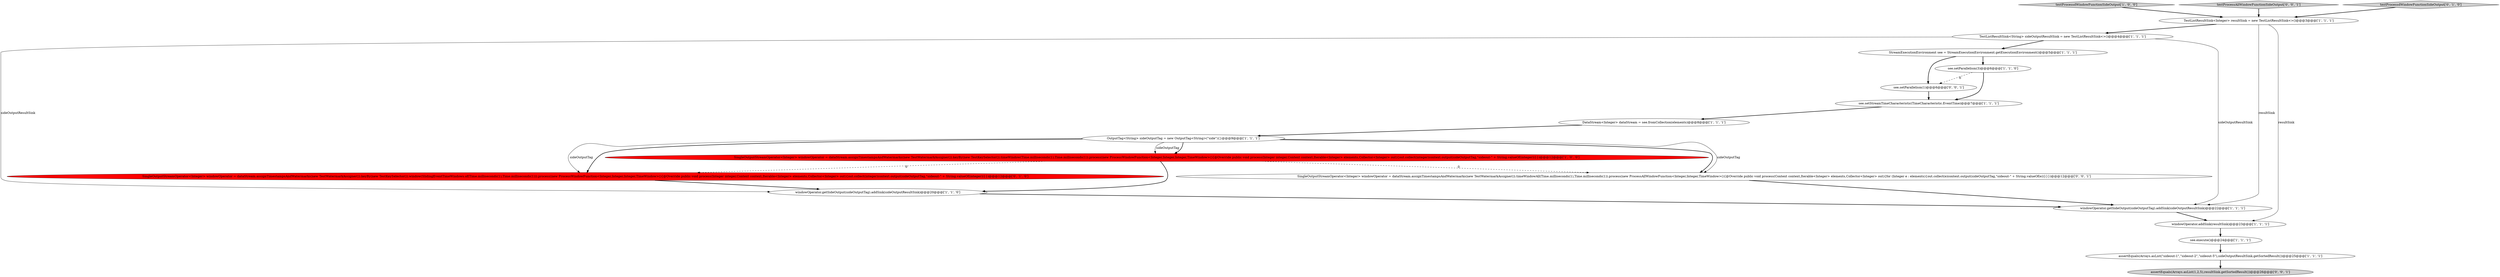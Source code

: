 digraph {
7 [style = filled, label = "windowOperator.getSideOutput(sideOutputTag).addSink(sideOutputResultSink)@@@20@@@['1', '1', '0']", fillcolor = white, shape = ellipse image = "AAA0AAABBB1BBB"];
11 [style = filled, label = "see.setParallelism(3)@@@6@@@['1', '1', '0']", fillcolor = white, shape = ellipse image = "AAA0AAABBB1BBB"];
1 [style = filled, label = "windowOperator.getSideOutput(sideOutputTag).addSink(sideOutputResultSink)@@@22@@@['1', '1', '1']", fillcolor = white, shape = ellipse image = "AAA0AAABBB1BBB"];
3 [style = filled, label = "assertEquals(Arrays.asList(\"sideout-1\",\"sideout-2\",\"sideout-5\"),sideOutputResultSink.getSortedResult())@@@25@@@['1', '1', '1']", fillcolor = white, shape = ellipse image = "AAA0AAABBB1BBB"];
13 [style = filled, label = "testProcessdWindowFunctionSideOutput['1', '0', '0']", fillcolor = lightgray, shape = diamond image = "AAA0AAABBB1BBB"];
10 [style = filled, label = "see.execute()@@@24@@@['1', '1', '1']", fillcolor = white, shape = ellipse image = "AAA0AAABBB1BBB"];
12 [style = filled, label = "DataStream<Integer> dataStream = see.fromCollection(elements)@@@8@@@['1', '1', '1']", fillcolor = white, shape = ellipse image = "AAA0AAABBB1BBB"];
18 [style = filled, label = "SingleOutputStreamOperator<Integer> windowOperator = dataStream.assignTimestampsAndWatermarks(new TestWatermarkAssigner()).timeWindowAll(Time.milliseconds(1),Time.milliseconds(1)).process(new ProcessAllWindowFunction<Integer,Integer,TimeWindow>(){@Override public void process(Context context,Iterable<Integer> elements,Collector<Integer> out){for (Integer e : elements){out.collect(e)context.output(sideOutputTag,\"sideout-\" + String.valueOf(e))}}})@@@12@@@['0', '0', '1']", fillcolor = white, shape = ellipse image = "AAA0AAABBB3BBB"];
19 [style = filled, label = "testProcessAllWindowFunctionSideOutput['0', '0', '1']", fillcolor = lightgray, shape = diamond image = "AAA0AAABBB3BBB"];
0 [style = filled, label = "TestListResultSink<String> sideOutputResultSink = new TestListResultSink<>()@@@4@@@['1', '1', '1']", fillcolor = white, shape = ellipse image = "AAA0AAABBB1BBB"];
4 [style = filled, label = "see.setStreamTimeCharacteristic(TimeCharacteristic.EventTime)@@@7@@@['1', '1', '1']", fillcolor = white, shape = ellipse image = "AAA0AAABBB1BBB"];
9 [style = filled, label = "SingleOutputStreamOperator<Integer> windowOperator = dataStream.assignTimestampsAndWatermarks(new TestWatermarkAssigner()).keyBy(new TestKeySelector()).timeWindow(Time.milliseconds(1),Time.milliseconds(1)).process(new ProcessWindowFunction<Integer,Integer,Integer,TimeWindow>(){@Override public void process(Integer integer,Context context,Iterable<Integer> elements,Collector<Integer> out){out.collect(integer)context.output(sideOutputTag,\"sideout-\" + String.valueOf(integer))}})@@@12@@@['1', '0', '0']", fillcolor = red, shape = ellipse image = "AAA1AAABBB1BBB"];
16 [style = filled, label = "assertEquals(Arrays.asList(1,2,5),resultSink.getSortedResult())@@@26@@@['0', '0', '1']", fillcolor = lightgray, shape = ellipse image = "AAA0AAABBB3BBB"];
5 [style = filled, label = "OutputTag<String> sideOutputTag = new OutputTag<String>(\"side\"){}@@@9@@@['1', '1', '1']", fillcolor = white, shape = ellipse image = "AAA0AAABBB1BBB"];
17 [style = filled, label = "see.setParallelism(1)@@@6@@@['0', '0', '1']", fillcolor = white, shape = ellipse image = "AAA0AAABBB3BBB"];
14 [style = filled, label = "SingleOutputStreamOperator<Integer> windowOperator = dataStream.assignTimestampsAndWatermarks(new TestWatermarkAssigner()).keyBy(new TestKeySelector()).window(SlidingEventTimeWindows.of(Time.milliseconds(1),Time.milliseconds(1))).process(new ProcessWindowFunction<Integer,Integer,Integer,TimeWindow>(){@Override public void process(Integer integer,Context context,Iterable<Integer> elements,Collector<Integer> out){out.collect(integer)context.output(sideOutputTag,\"sideout-\" + String.valueOf(integer))}})@@@12@@@['0', '1', '0']", fillcolor = red, shape = ellipse image = "AAA1AAABBB2BBB"];
8 [style = filled, label = "TestListResultSink<Integer> resultSink = new TestListResultSink<>()@@@3@@@['1', '1', '1']", fillcolor = white, shape = ellipse image = "AAA0AAABBB1BBB"];
2 [style = filled, label = "StreamExecutionEnvironment see = StreamExecutionEnvironment.getExecutionEnvironment()@@@5@@@['1', '1', '1']", fillcolor = white, shape = ellipse image = "AAA0AAABBB1BBB"];
6 [style = filled, label = "windowOperator.addSink(resultSink)@@@23@@@['1', '1', '1']", fillcolor = white, shape = ellipse image = "AAA0AAABBB1BBB"];
15 [style = filled, label = "testProcessdWindowFunctionSideOutput['0', '1', '0']", fillcolor = lightgray, shape = diamond image = "AAA0AAABBB2BBB"];
2->17 [style = bold, label=""];
7->1 [style = bold, label=""];
12->5 [style = bold, label=""];
0->1 [style = solid, label="sideOutputResultSink"];
5->9 [style = bold, label=""];
9->18 [style = dashed, label="0"];
11->4 [style = bold, label=""];
0->2 [style = bold, label=""];
0->7 [style = solid, label="sideOutputResultSink"];
17->4 [style = bold, label=""];
10->3 [style = bold, label=""];
8->6 [style = solid, label="resultSink"];
5->18 [style = bold, label=""];
11->17 [style = dashed, label="0"];
5->14 [style = bold, label=""];
3->16 [style = bold, label=""];
9->7 [style = bold, label=""];
19->8 [style = bold, label=""];
14->7 [style = bold, label=""];
8->0 [style = bold, label=""];
5->9 [style = solid, label="sideOutputTag"];
1->6 [style = bold, label=""];
9->14 [style = dashed, label="0"];
18->1 [style = bold, label=""];
6->10 [style = bold, label=""];
4->12 [style = bold, label=""];
5->14 [style = solid, label="sideOutputTag"];
13->8 [style = bold, label=""];
2->11 [style = bold, label=""];
15->8 [style = bold, label=""];
5->18 [style = solid, label="sideOutputTag"];
8->1 [style = solid, label="resultSink"];
}
